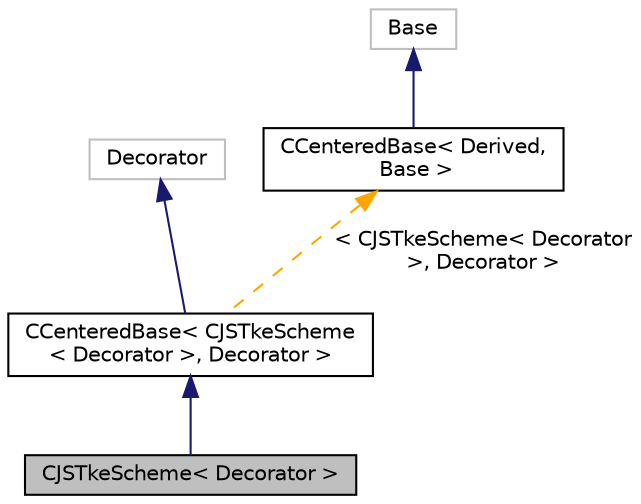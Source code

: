 digraph "CJSTkeScheme&lt; Decorator &gt;"
{
 // LATEX_PDF_SIZE
  edge [fontname="Helvetica",fontsize="10",labelfontname="Helvetica",labelfontsize="10"];
  node [fontname="Helvetica",fontsize="10",shape=record];
  Node1 [label="CJSTkeScheme\< Decorator \>",height=0.2,width=0.4,color="black", fillcolor="grey75", style="filled", fontcolor="black",tooltip="JST scheme without 4th order dissipation."];
  Node2 -> Node1 [dir="back",color="midnightblue",fontsize="10",style="solid",fontname="Helvetica"];
  Node2 [label="CCenteredBase\< CJSTkeScheme\l\< Decorator \>, Decorator \>",height=0.2,width=0.4,color="black", fillcolor="white", style="filled",URL="$classCCenteredBase.html",tooltip=" "];
  Node3 -> Node2 [dir="back",color="midnightblue",fontsize="10",style="solid",fontname="Helvetica"];
  Node3 [label="Decorator",height=0.2,width=0.4,color="grey75", fillcolor="white", style="filled",tooltip=" "];
  Node4 -> Node2 [dir="back",color="orange",fontsize="10",style="dashed",label=" \< CJSTkeScheme\< Decorator\l \>, Decorator \>" ,fontname="Helvetica"];
  Node4 [label="CCenteredBase\< Derived,\l Base \>",height=0.2,width=0.4,color="black", fillcolor="white", style="filled",URL="$classCCenteredBase.html",tooltip="Base class for Centered schemes, derived classes implement the dissipation term in a const \"finalizeF..."];
  Node5 -> Node4 [dir="back",color="midnightblue",fontsize="10",style="solid",fontname="Helvetica"];
  Node5 [label="Base",height=0.2,width=0.4,color="grey75", fillcolor="white", style="filled",tooltip=" "];
}
